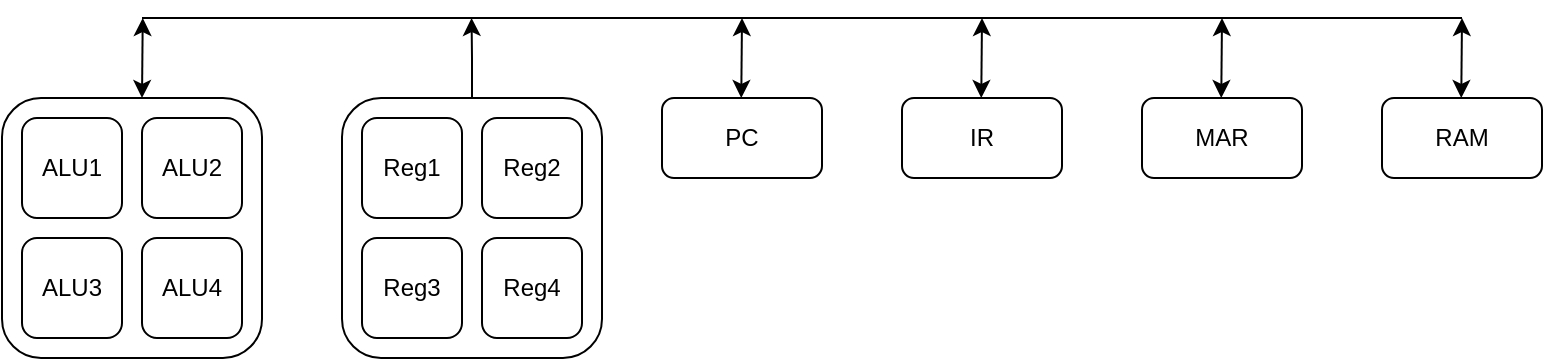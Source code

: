 <mxfile version="18.2.1" type="github">
  <diagram id="kKqzvhCTb8l261ZhxqR9" name="Page-1">
    <mxGraphModel dx="1053" dy="572" grid="1" gridSize="10" guides="1" tooltips="1" connect="1" arrows="1" fold="1" page="1" pageScale="1" pageWidth="826" pageHeight="1169" math="0" shadow="0">
      <root>
        <mxCell id="0" />
        <mxCell id="1" parent="0" />
        <mxCell id="XLkN7ksPRhKFthQhIC7D-1" value="" style="rounded=1;whiteSpace=wrap;html=1;" vertex="1" parent="1">
          <mxGeometry x="30" y="80" width="130" height="130" as="geometry" />
        </mxCell>
        <mxCell id="XLkN7ksPRhKFthQhIC7D-3" value="PC" style="rounded=1;whiteSpace=wrap;html=1;" vertex="1" parent="1">
          <mxGeometry x="360" y="80" width="80" height="40" as="geometry" />
        </mxCell>
        <mxCell id="XLkN7ksPRhKFthQhIC7D-6" value="IR" style="rounded=1;whiteSpace=wrap;html=1;" vertex="1" parent="1">
          <mxGeometry x="480" y="80" width="80" height="40" as="geometry" />
        </mxCell>
        <mxCell id="XLkN7ksPRhKFthQhIC7D-7" value="MAR" style="rounded=1;whiteSpace=wrap;html=1;" vertex="1" parent="1">
          <mxGeometry x="600" y="80" width="80" height="40" as="geometry" />
        </mxCell>
        <mxCell id="XLkN7ksPRhKFthQhIC7D-8" value="RAM" style="rounded=1;whiteSpace=wrap;html=1;" vertex="1" parent="1">
          <mxGeometry x="720" y="80" width="80" height="40" as="geometry" />
        </mxCell>
        <mxCell id="XLkN7ksPRhKFthQhIC7D-9" value="ALU1" style="rounded=1;whiteSpace=wrap;html=1;" vertex="1" parent="1">
          <mxGeometry x="40" y="90" width="50" height="50" as="geometry" />
        </mxCell>
        <mxCell id="XLkN7ksPRhKFthQhIC7D-10" value="ALU2" style="rounded=1;whiteSpace=wrap;html=1;" vertex="1" parent="1">
          <mxGeometry x="100" y="90" width="50" height="50" as="geometry" />
        </mxCell>
        <mxCell id="XLkN7ksPRhKFthQhIC7D-11" value="ALU3" style="rounded=1;whiteSpace=wrap;html=1;" vertex="1" parent="1">
          <mxGeometry x="40" y="150" width="50" height="50" as="geometry" />
        </mxCell>
        <mxCell id="XLkN7ksPRhKFthQhIC7D-12" value="ALU4" style="rounded=1;whiteSpace=wrap;html=1;" vertex="1" parent="1">
          <mxGeometry x="100" y="150" width="50" height="50" as="geometry" />
        </mxCell>
        <mxCell id="XLkN7ksPRhKFthQhIC7D-23" style="edgeStyle=orthogonalEdgeStyle;rounded=0;orthogonalLoop=1;jettySize=auto;html=1;exitX=0.5;exitY=0;exitDx=0;exitDy=0;" edge="1" parent="1" source="XLkN7ksPRhKFthQhIC7D-13">
          <mxGeometry relative="1" as="geometry">
            <mxPoint x="264.778" y="40" as="targetPoint" />
          </mxGeometry>
        </mxCell>
        <mxCell id="XLkN7ksPRhKFthQhIC7D-13" value="" style="rounded=1;whiteSpace=wrap;html=1;" vertex="1" parent="1">
          <mxGeometry x="200" y="80" width="130" height="130" as="geometry" />
        </mxCell>
        <mxCell id="XLkN7ksPRhKFthQhIC7D-14" value="Reg1" style="rounded=1;whiteSpace=wrap;html=1;" vertex="1" parent="1">
          <mxGeometry x="210" y="90" width="50" height="50" as="geometry" />
        </mxCell>
        <mxCell id="XLkN7ksPRhKFthQhIC7D-15" value="Reg2" style="rounded=1;whiteSpace=wrap;html=1;" vertex="1" parent="1">
          <mxGeometry x="270" y="90" width="50" height="50" as="geometry" />
        </mxCell>
        <mxCell id="XLkN7ksPRhKFthQhIC7D-16" value="Reg3" style="rounded=1;whiteSpace=wrap;html=1;" vertex="1" parent="1">
          <mxGeometry x="210" y="150" width="50" height="50" as="geometry" />
        </mxCell>
        <mxCell id="XLkN7ksPRhKFthQhIC7D-17" value="Reg4" style="rounded=1;whiteSpace=wrap;html=1;" vertex="1" parent="1">
          <mxGeometry x="270" y="150" width="50" height="50" as="geometry" />
        </mxCell>
        <mxCell id="XLkN7ksPRhKFthQhIC7D-20" value="" style="endArrow=none;html=1;rounded=0;" edge="1" parent="1">
          <mxGeometry width="50" height="50" relative="1" as="geometry">
            <mxPoint x="100" y="40" as="sourcePoint" />
            <mxPoint x="760" y="40" as="targetPoint" />
          </mxGeometry>
        </mxCell>
        <mxCell id="XLkN7ksPRhKFthQhIC7D-24" value="" style="endArrow=classic;startArrow=classic;html=1;rounded=0;" edge="1" parent="1">
          <mxGeometry width="50" height="50" relative="1" as="geometry">
            <mxPoint x="399.63" y="80" as="sourcePoint" />
            <mxPoint x="400" y="40" as="targetPoint" />
          </mxGeometry>
        </mxCell>
        <mxCell id="XLkN7ksPRhKFthQhIC7D-25" value="" style="endArrow=classic;startArrow=classic;html=1;rounded=0;" edge="1" parent="1">
          <mxGeometry width="50" height="50" relative="1" as="geometry">
            <mxPoint x="100" y="80" as="sourcePoint" />
            <mxPoint x="100.37" y="40" as="targetPoint" />
          </mxGeometry>
        </mxCell>
        <mxCell id="XLkN7ksPRhKFthQhIC7D-26" value="" style="endArrow=classic;startArrow=classic;html=1;rounded=0;" edge="1" parent="1">
          <mxGeometry width="50" height="50" relative="1" as="geometry">
            <mxPoint x="519.63" y="80" as="sourcePoint" />
            <mxPoint x="520" y="40" as="targetPoint" />
          </mxGeometry>
        </mxCell>
        <mxCell id="XLkN7ksPRhKFthQhIC7D-28" value="" style="endArrow=classic;startArrow=classic;html=1;rounded=0;" edge="1" parent="1">
          <mxGeometry width="50" height="50" relative="1" as="geometry">
            <mxPoint x="639.63" y="80" as="sourcePoint" />
            <mxPoint x="640" y="40" as="targetPoint" />
          </mxGeometry>
        </mxCell>
        <mxCell id="XLkN7ksPRhKFthQhIC7D-29" value="" style="endArrow=classic;startArrow=classic;html=1;rounded=0;" edge="1" parent="1">
          <mxGeometry width="50" height="50" relative="1" as="geometry">
            <mxPoint x="759.63" y="80" as="sourcePoint" />
            <mxPoint x="760" y="40" as="targetPoint" />
          </mxGeometry>
        </mxCell>
      </root>
    </mxGraphModel>
  </diagram>
</mxfile>
